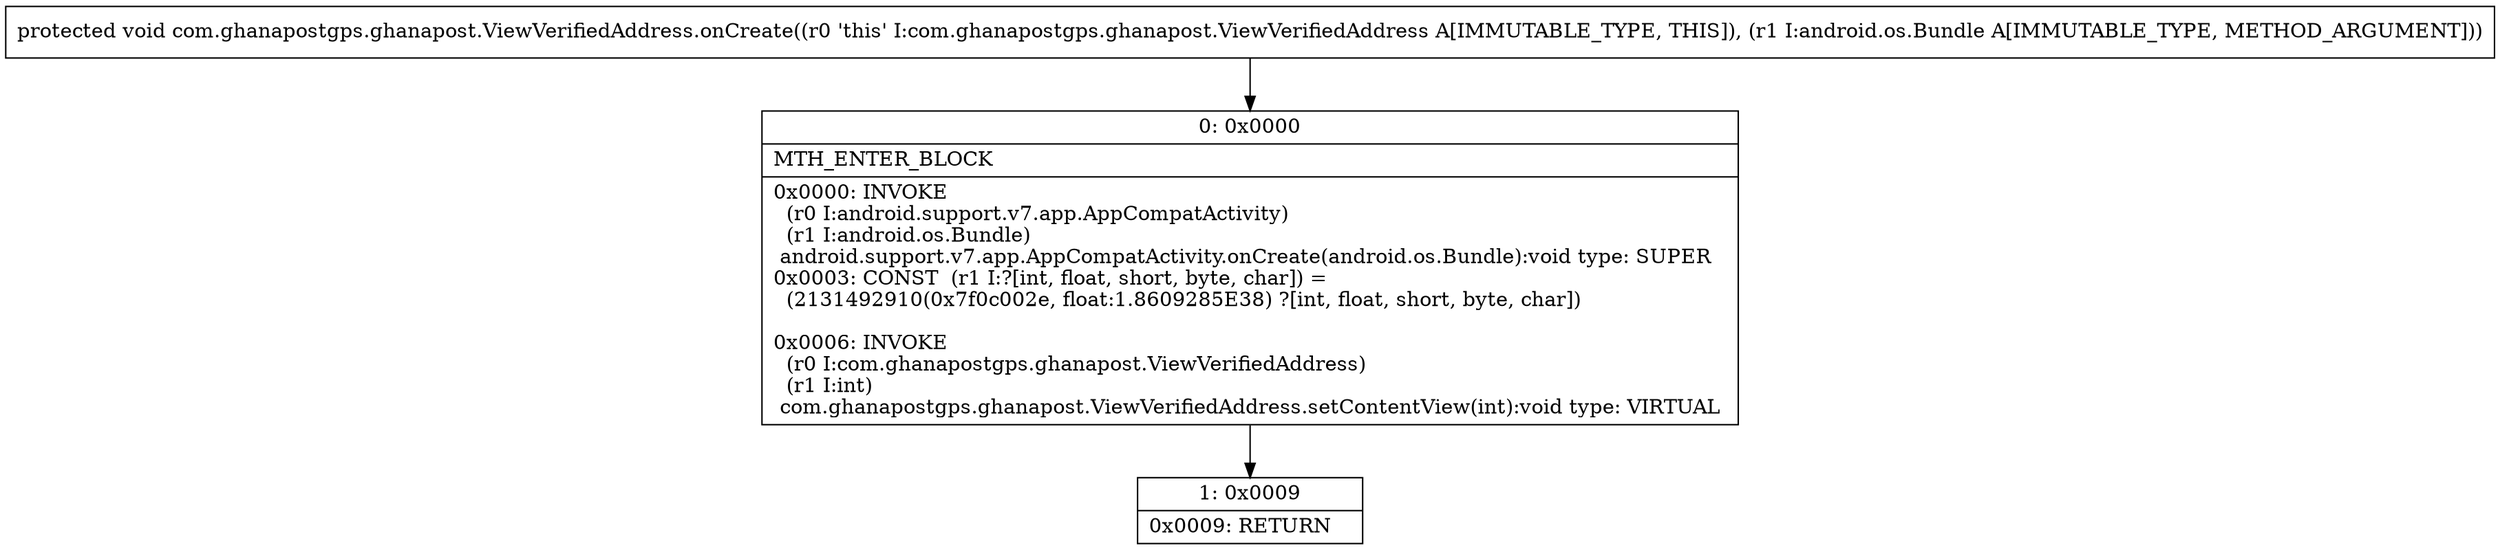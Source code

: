 digraph "CFG forcom.ghanapostgps.ghanapost.ViewVerifiedAddress.onCreate(Landroid\/os\/Bundle;)V" {
Node_0 [shape=record,label="{0\:\ 0x0000|MTH_ENTER_BLOCK\l|0x0000: INVOKE  \l  (r0 I:android.support.v7.app.AppCompatActivity)\l  (r1 I:android.os.Bundle)\l android.support.v7.app.AppCompatActivity.onCreate(android.os.Bundle):void type: SUPER \l0x0003: CONST  (r1 I:?[int, float, short, byte, char]) = \l  (2131492910(0x7f0c002e, float:1.8609285E38) ?[int, float, short, byte, char])\l \l0x0006: INVOKE  \l  (r0 I:com.ghanapostgps.ghanapost.ViewVerifiedAddress)\l  (r1 I:int)\l com.ghanapostgps.ghanapost.ViewVerifiedAddress.setContentView(int):void type: VIRTUAL \l}"];
Node_1 [shape=record,label="{1\:\ 0x0009|0x0009: RETURN   \l}"];
MethodNode[shape=record,label="{protected void com.ghanapostgps.ghanapost.ViewVerifiedAddress.onCreate((r0 'this' I:com.ghanapostgps.ghanapost.ViewVerifiedAddress A[IMMUTABLE_TYPE, THIS]), (r1 I:android.os.Bundle A[IMMUTABLE_TYPE, METHOD_ARGUMENT])) }"];
MethodNode -> Node_0;
Node_0 -> Node_1;
}

